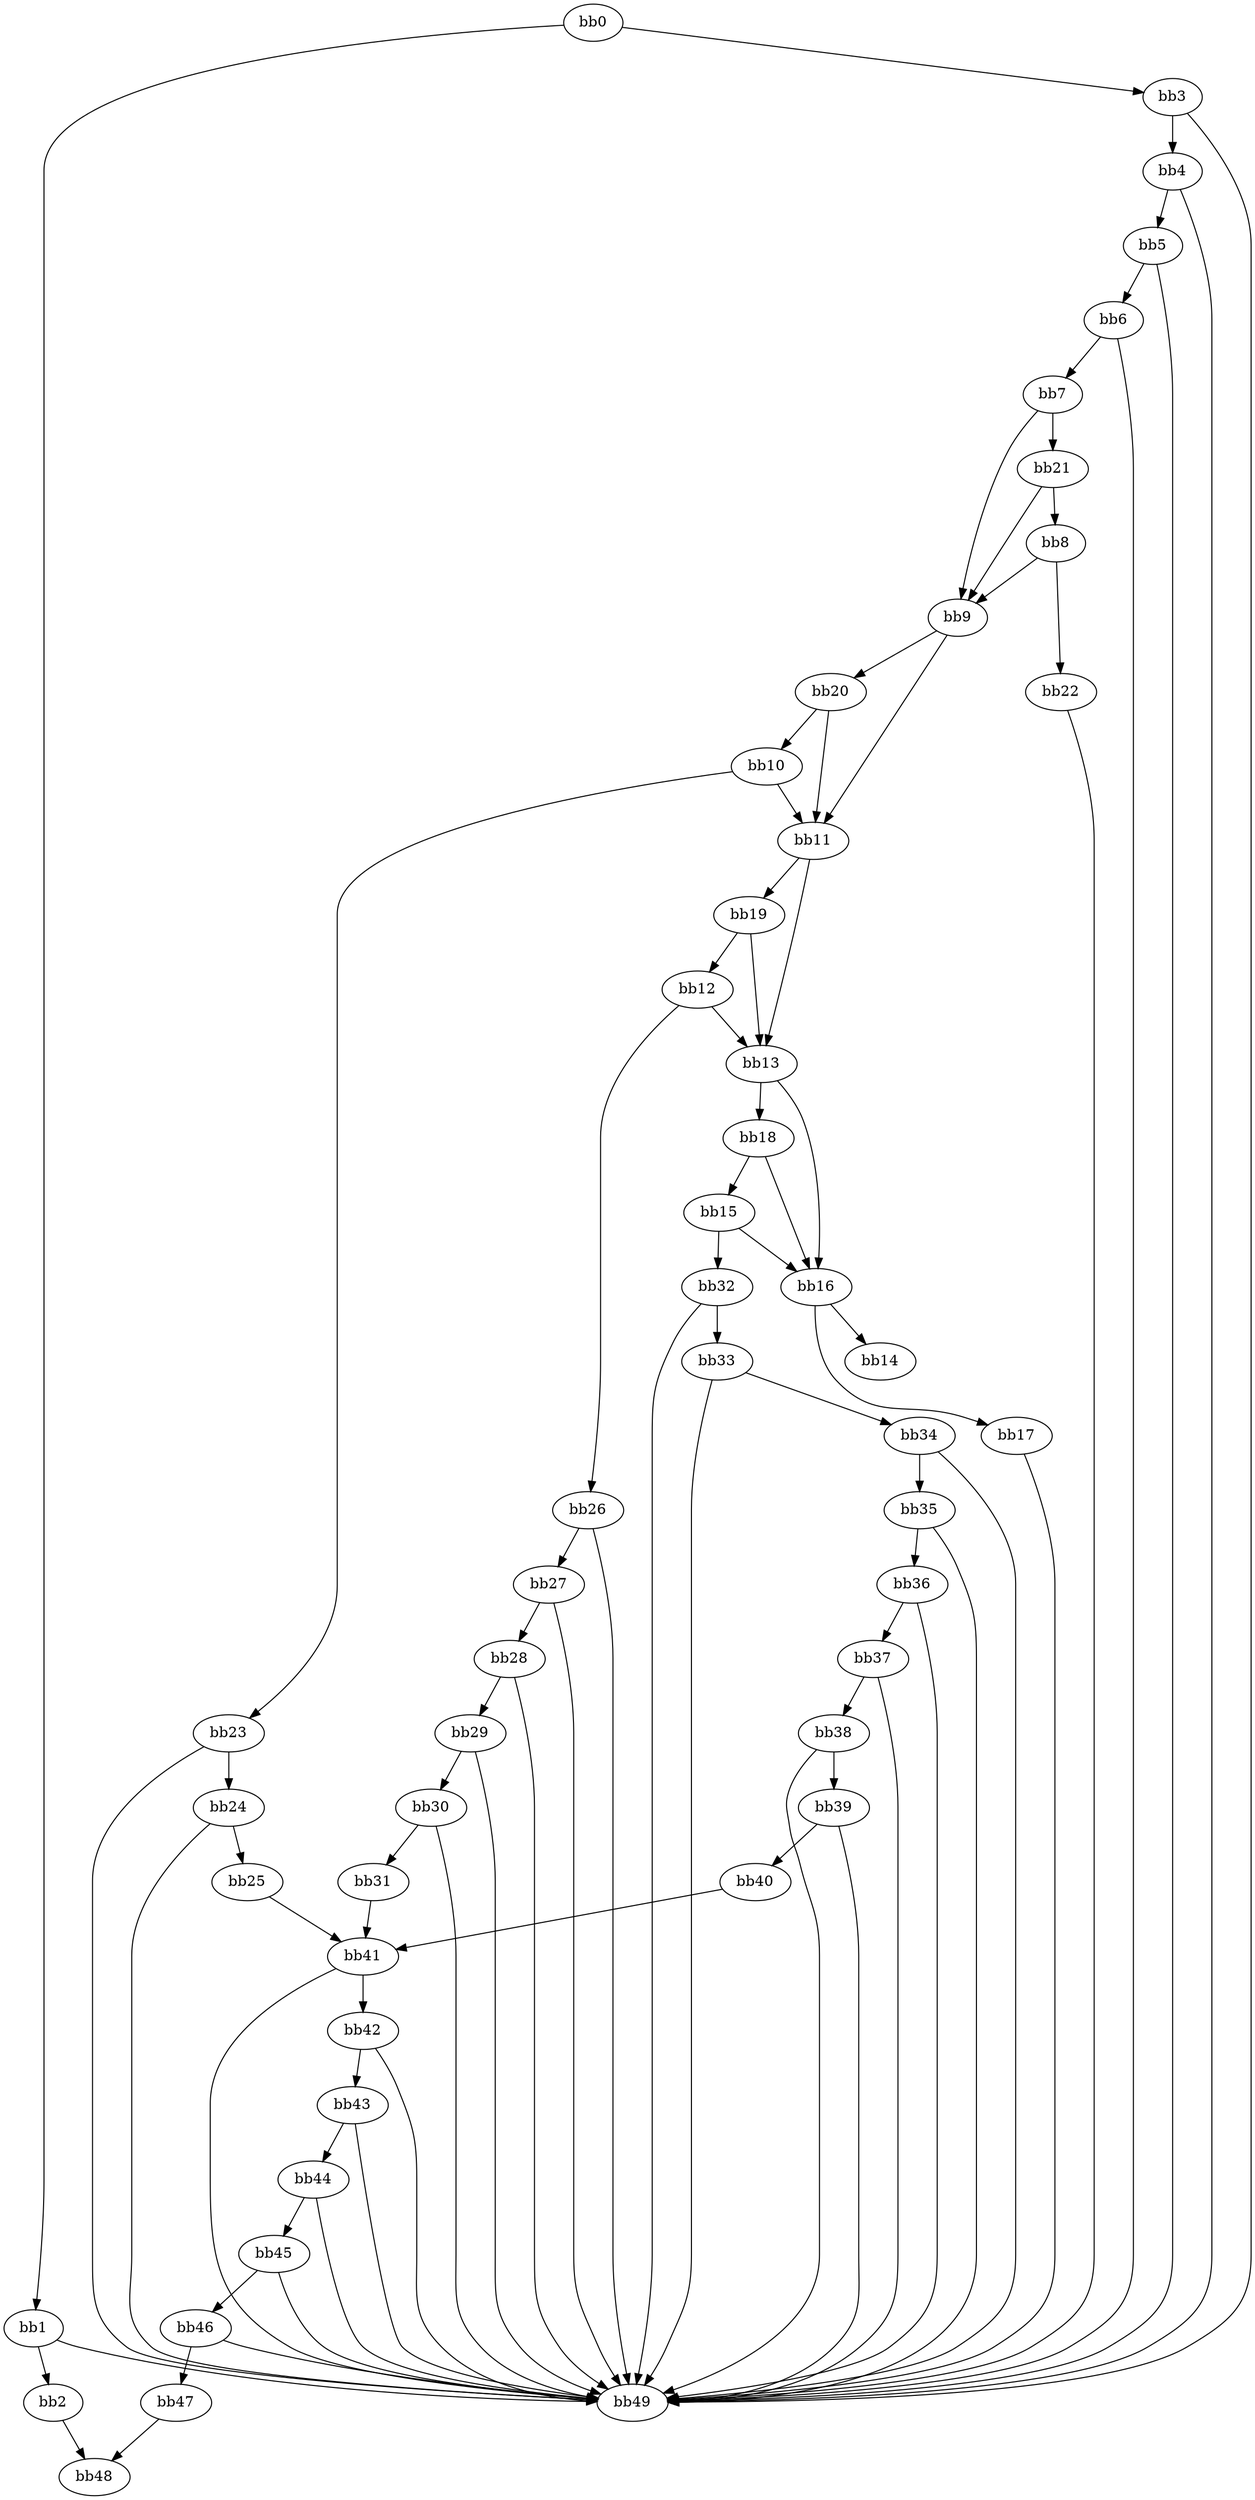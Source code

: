 digraph {
    0 [ label = "bb0\l" ]
    1 [ label = "bb1\l" ]
    2 [ label = "bb2\l" ]
    3 [ label = "bb3\l" ]
    4 [ label = "bb4\l" ]
    5 [ label = "bb5\l" ]
    6 [ label = "bb6\l" ]
    7 [ label = "bb7\l" ]
    8 [ label = "bb8\l" ]
    9 [ label = "bb9\l" ]
    10 [ label = "bb10\l" ]
    11 [ label = "bb11\l" ]
    12 [ label = "bb12\l" ]
    13 [ label = "bb13\l" ]
    14 [ label = "bb14\l" ]
    15 [ label = "bb15\l" ]
    16 [ label = "bb16\l" ]
    17 [ label = "bb17\l" ]
    18 [ label = "bb18\l" ]
    19 [ label = "bb19\l" ]
    20 [ label = "bb20\l" ]
    21 [ label = "bb21\l" ]
    22 [ label = "bb22\l" ]
    23 [ label = "bb23\l" ]
    24 [ label = "bb24\l" ]
    25 [ label = "bb25\l" ]
    26 [ label = "bb26\l" ]
    27 [ label = "bb27\l" ]
    28 [ label = "bb28\l" ]
    29 [ label = "bb29\l" ]
    30 [ label = "bb30\l" ]
    31 [ label = "bb31\l" ]
    32 [ label = "bb32\l" ]
    33 [ label = "bb33\l" ]
    34 [ label = "bb34\l" ]
    35 [ label = "bb35\l" ]
    36 [ label = "bb36\l" ]
    37 [ label = "bb37\l" ]
    38 [ label = "bb38\l" ]
    39 [ label = "bb39\l" ]
    40 [ label = "bb40\l" ]
    41 [ label = "bb41\l" ]
    42 [ label = "bb42\l" ]
    43 [ label = "bb43\l" ]
    44 [ label = "bb44\l" ]
    45 [ label = "bb45\l" ]
    46 [ label = "bb46\l" ]
    47 [ label = "bb47\l" ]
    48 [ label = "bb48\l" ]
    49 [ label = "bb49\l" ]
    0 -> 1 [ ]
    0 -> 3 [ ]
    1 -> 2 [ ]
    1 -> 49 [ ]
    2 -> 48 [ ]
    3 -> 4 [ ]
    3 -> 49 [ ]
    4 -> 5 [ ]
    4 -> 49 [ ]
    5 -> 6 [ ]
    5 -> 49 [ ]
    6 -> 7 [ ]
    6 -> 49 [ ]
    7 -> 9 [ ]
    7 -> 21 [ ]
    8 -> 9 [ ]
    8 -> 22 [ ]
    9 -> 11 [ ]
    9 -> 20 [ ]
    10 -> 11 [ ]
    10 -> 23 [ ]
    11 -> 13 [ ]
    11 -> 19 [ ]
    12 -> 13 [ ]
    12 -> 26 [ ]
    13 -> 16 [ ]
    13 -> 18 [ ]
    15 -> 16 [ ]
    15 -> 32 [ ]
    16 -> 14 [ ]
    16 -> 17 [ ]
    17 -> 49 [ ]
    18 -> 15 [ ]
    18 -> 16 [ ]
    19 -> 12 [ ]
    19 -> 13 [ ]
    20 -> 10 [ ]
    20 -> 11 [ ]
    21 -> 8 [ ]
    21 -> 9 [ ]
    22 -> 49 [ ]
    23 -> 24 [ ]
    23 -> 49 [ ]
    24 -> 25 [ ]
    24 -> 49 [ ]
    25 -> 41 [ ]
    26 -> 27 [ ]
    26 -> 49 [ ]
    27 -> 28 [ ]
    27 -> 49 [ ]
    28 -> 29 [ ]
    28 -> 49 [ ]
    29 -> 30 [ ]
    29 -> 49 [ ]
    30 -> 31 [ ]
    30 -> 49 [ ]
    31 -> 41 [ ]
    32 -> 33 [ ]
    32 -> 49 [ ]
    33 -> 34 [ ]
    33 -> 49 [ ]
    34 -> 35 [ ]
    34 -> 49 [ ]
    35 -> 36 [ ]
    35 -> 49 [ ]
    36 -> 37 [ ]
    36 -> 49 [ ]
    37 -> 38 [ ]
    37 -> 49 [ ]
    38 -> 39 [ ]
    38 -> 49 [ ]
    39 -> 40 [ ]
    39 -> 49 [ ]
    40 -> 41 [ ]
    41 -> 42 [ ]
    41 -> 49 [ ]
    42 -> 43 [ ]
    42 -> 49 [ ]
    43 -> 44 [ ]
    43 -> 49 [ ]
    44 -> 45 [ ]
    44 -> 49 [ ]
    45 -> 46 [ ]
    45 -> 49 [ ]
    46 -> 47 [ ]
    46 -> 49 [ ]
    47 -> 48 [ ]
}

